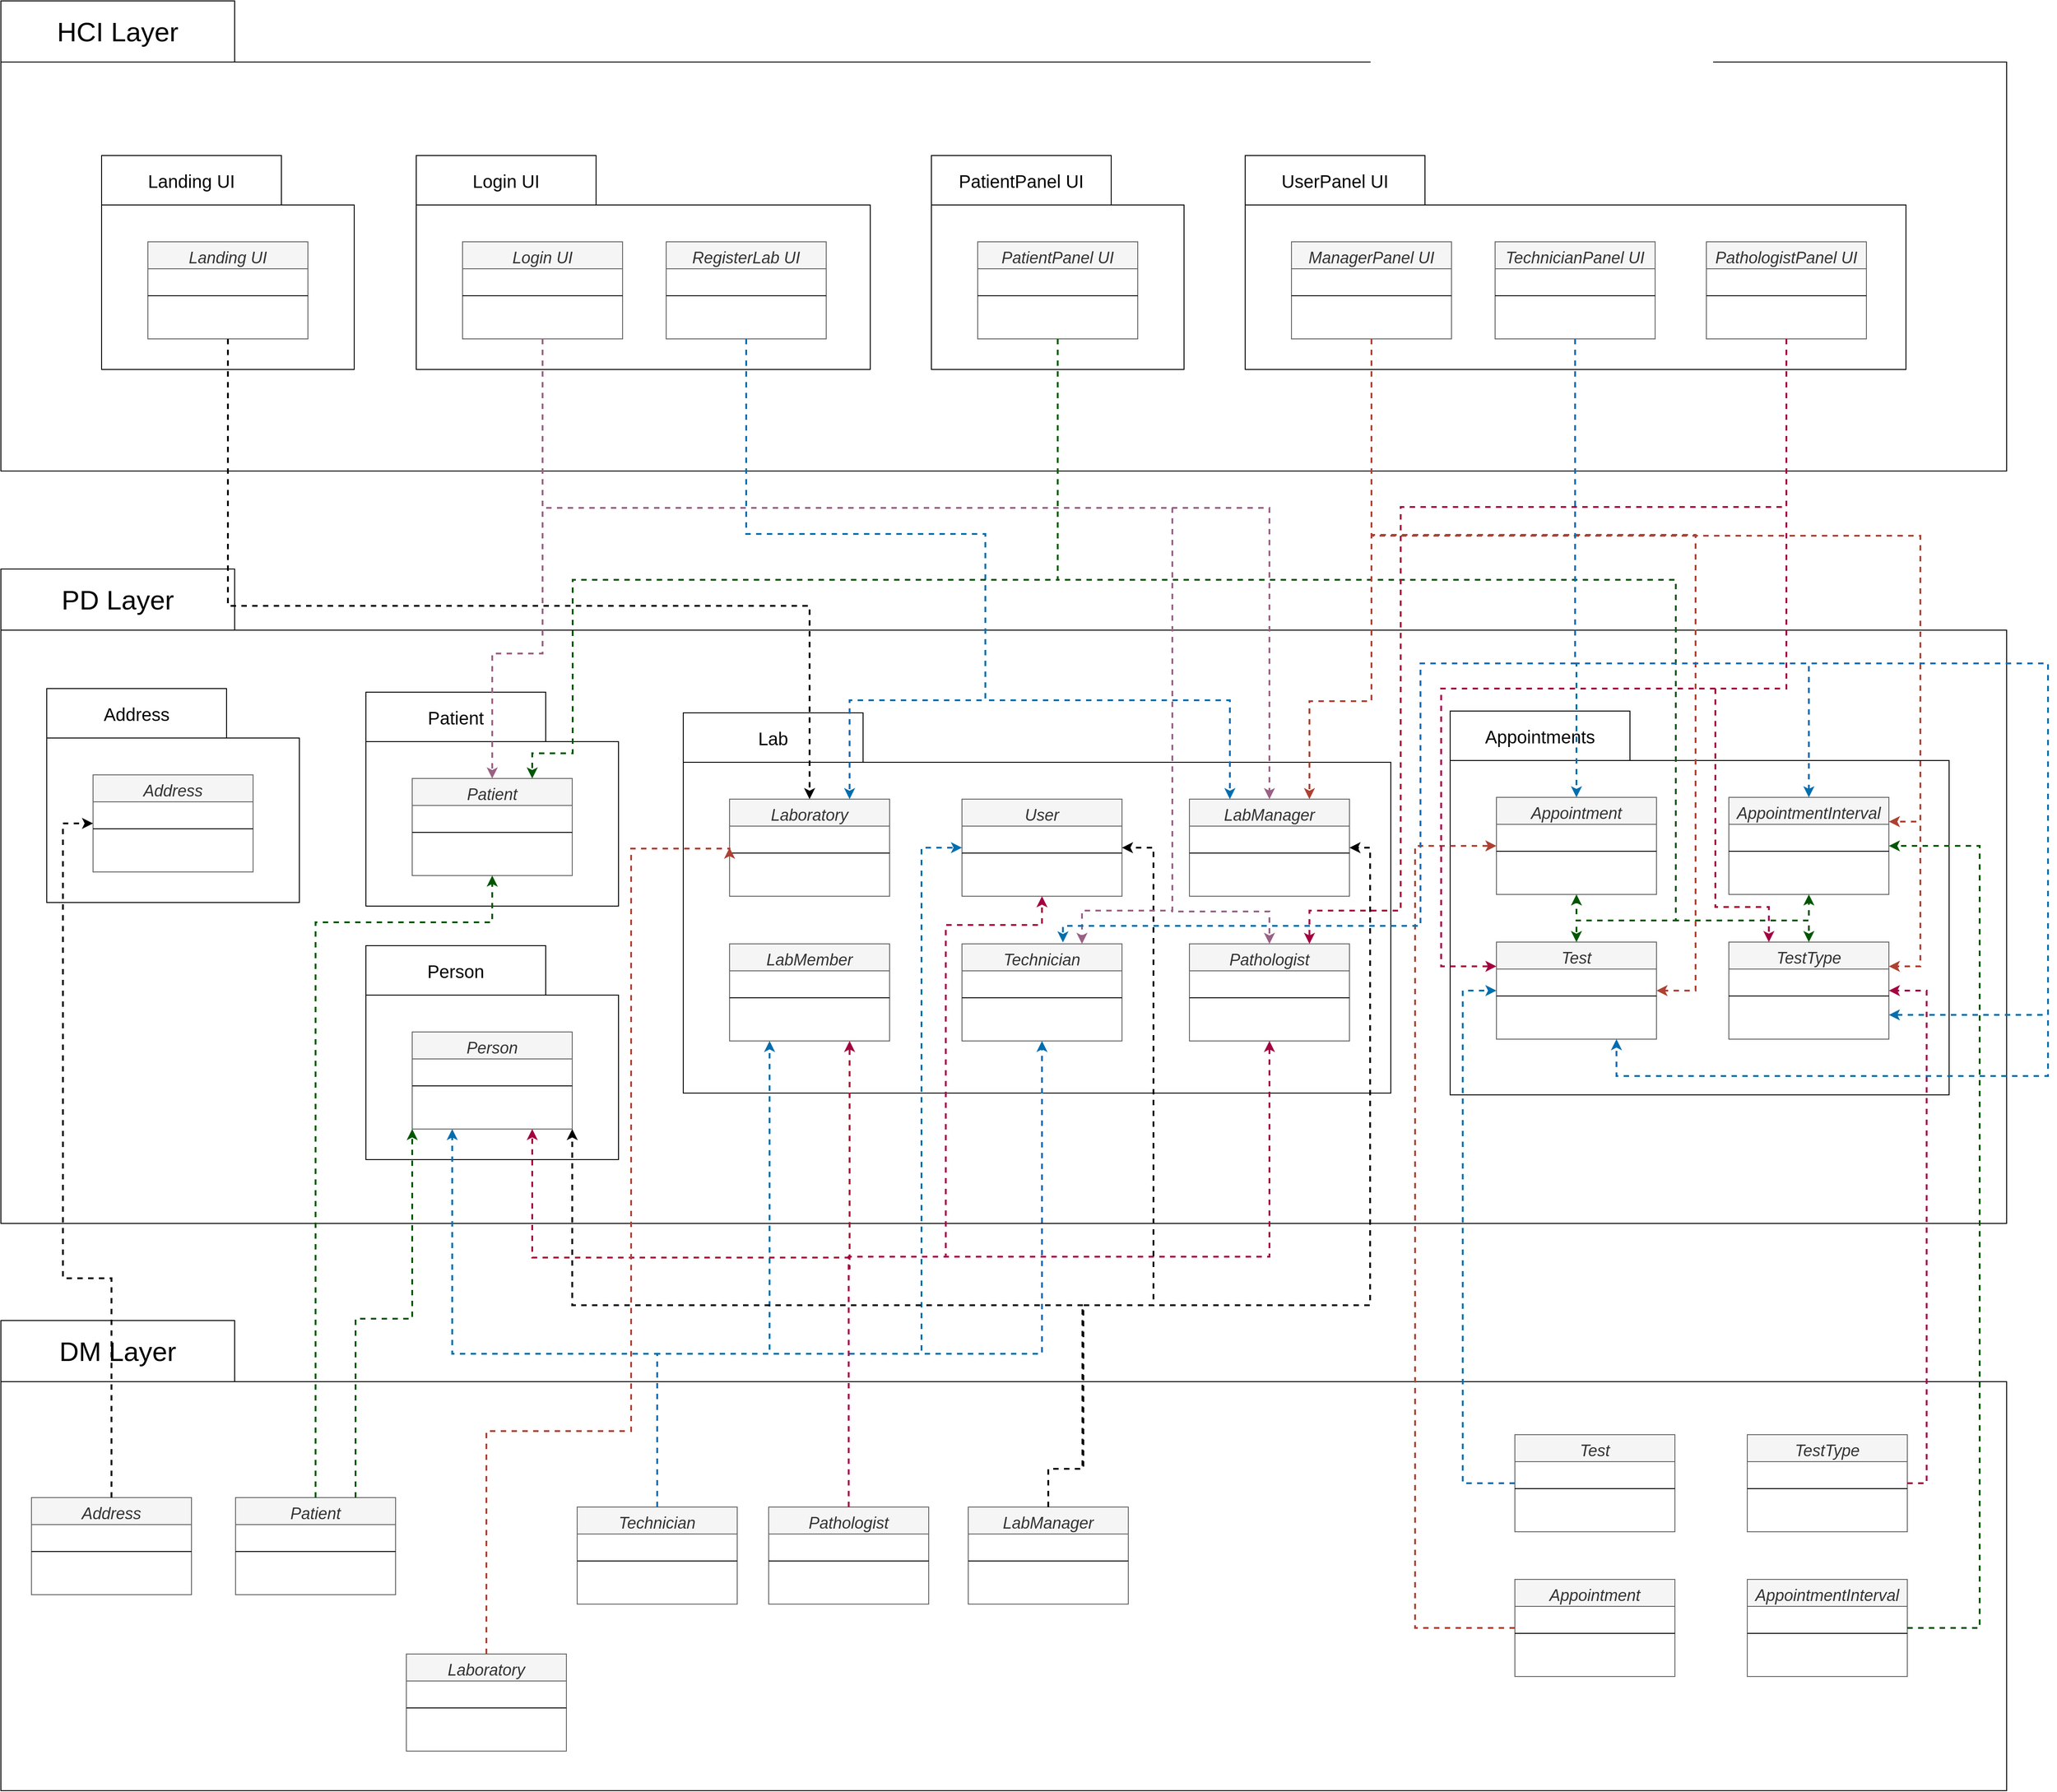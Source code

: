 <mxfile version="23.0.2" type="github">
  <diagram name="Page-1" id="wIH9s7T8dGh4hBO_BiHP">
    <mxGraphModel dx="3285" dy="2078" grid="0" gridSize="10" guides="1" tooltips="1" connect="1" arrows="1" fold="1" page="1" pageScale="1" pageWidth="2500" pageHeight="2200" math="0" shadow="0">
      <root>
        <mxCell id="0" />
        <mxCell id="1" parent="0" />
        <mxCell id="MHrxUZ-h8h2R6Ow2J2WO-1" value="&lt;font style=&quot;font-size: 30px; font-weight: normal;&quot;&gt;HCI Layer&lt;/font&gt;" style="shape=folder;fontStyle=1;tabWidth=260;tabHeight=68;tabPosition=left;html=1;boundedLbl=1;labelInHeader=1;container=1;collapsible=0;recursiveResize=0;whiteSpace=wrap;" vertex="1" parent="1">
          <mxGeometry x="135" y="77" width="2231" height="523" as="geometry" />
        </mxCell>
        <mxCell id="MHrxUZ-h8h2R6Ow2J2WO-7" value="&lt;font style=&quot;font-size: 20px; font-weight: normal;&quot;&gt;Login UI&lt;/font&gt;" style="shape=folder;fontStyle=1;tabWidth=200;tabHeight=55;tabPosition=left;html=1;boundedLbl=1;labelInHeader=1;container=1;collapsible=0;recursiveResize=0;whiteSpace=wrap;" vertex="1" parent="MHrxUZ-h8h2R6Ow2J2WO-1">
          <mxGeometry x="462" y="172" width="505" height="238" as="geometry" />
        </mxCell>
        <mxCell id="MHrxUZ-h8h2R6Ow2J2WO-8" value="Login UI" style="swimlane;fontStyle=2;align=center;verticalAlign=top;childLayout=stackLayout;horizontal=1;startSize=30;horizontalStack=0;resizeParent=1;resizeLast=0;collapsible=1;marginBottom=0;rounded=0;shadow=0;strokeWidth=1;fillColor=#f5f5f5;fontColor=#333333;strokeColor=#666666;fontSize=18;" vertex="1" parent="MHrxUZ-h8h2R6Ow2J2WO-7">
          <mxGeometry x="51.5" y="96" width="178" height="108" as="geometry">
            <mxRectangle x="230" y="140" width="160" height="26" as="alternateBounds" />
          </mxGeometry>
        </mxCell>
        <mxCell id="MHrxUZ-h8h2R6Ow2J2WO-9" value="" style="line;html=1;strokeWidth=1;align=left;verticalAlign=middle;spacingTop=-1;spacingLeft=3;spacingRight=3;rotatable=0;labelPosition=right;points=[];portConstraint=eastwest;" vertex="1" parent="MHrxUZ-h8h2R6Ow2J2WO-8">
          <mxGeometry y="30" width="178" height="60" as="geometry" />
        </mxCell>
        <mxCell id="MHrxUZ-h8h2R6Ow2J2WO-16" value="RegisterLab UI" style="swimlane;fontStyle=2;align=center;verticalAlign=top;childLayout=stackLayout;horizontal=1;startSize=30;horizontalStack=0;resizeParent=1;resizeLast=0;collapsible=1;marginBottom=0;rounded=0;shadow=0;strokeWidth=1;fillColor=#f5f5f5;fontColor=#333333;strokeColor=#666666;fontSize=18;" vertex="1" parent="MHrxUZ-h8h2R6Ow2J2WO-7">
          <mxGeometry x="278" y="96" width="178" height="108" as="geometry">
            <mxRectangle x="230" y="140" width="160" height="26" as="alternateBounds" />
          </mxGeometry>
        </mxCell>
        <mxCell id="MHrxUZ-h8h2R6Ow2J2WO-17" value="" style="line;html=1;strokeWidth=1;align=left;verticalAlign=middle;spacingTop=-1;spacingLeft=3;spacingRight=3;rotatable=0;labelPosition=right;points=[];portConstraint=eastwest;" vertex="1" parent="MHrxUZ-h8h2R6Ow2J2WO-16">
          <mxGeometry y="30" width="178" height="60" as="geometry" />
        </mxCell>
        <mxCell id="MHrxUZ-h8h2R6Ow2J2WO-10" value="&lt;font style=&quot;font-size: 20px; font-weight: normal;&quot;&gt;PatientPanel UI&lt;/font&gt;" style="shape=folder;fontStyle=1;tabWidth=200;tabHeight=55;tabPosition=left;html=1;boundedLbl=1;labelInHeader=1;container=1;collapsible=0;recursiveResize=0;whiteSpace=wrap;" vertex="1" parent="MHrxUZ-h8h2R6Ow2J2WO-1">
          <mxGeometry x="1035" y="172" width="281" height="238" as="geometry" />
        </mxCell>
        <mxCell id="MHrxUZ-h8h2R6Ow2J2WO-11" value="PatientPanel UI" style="swimlane;fontStyle=2;align=center;verticalAlign=top;childLayout=stackLayout;horizontal=1;startSize=30;horizontalStack=0;resizeParent=1;resizeLast=0;collapsible=1;marginBottom=0;rounded=0;shadow=0;strokeWidth=1;fillColor=#f5f5f5;fontColor=#333333;strokeColor=#666666;fontSize=18;" vertex="1" parent="MHrxUZ-h8h2R6Ow2J2WO-10">
          <mxGeometry x="51.5" y="96" width="178" height="108" as="geometry">
            <mxRectangle x="230" y="140" width="160" height="26" as="alternateBounds" />
          </mxGeometry>
        </mxCell>
        <mxCell id="MHrxUZ-h8h2R6Ow2J2WO-12" value="" style="line;html=1;strokeWidth=1;align=left;verticalAlign=middle;spacingTop=-1;spacingLeft=3;spacingRight=3;rotatable=0;labelPosition=right;points=[];portConstraint=eastwest;" vertex="1" parent="MHrxUZ-h8h2R6Ow2J2WO-11">
          <mxGeometry y="30" width="178" height="60" as="geometry" />
        </mxCell>
        <mxCell id="MHrxUZ-h8h2R6Ow2J2WO-13" value="&lt;font style=&quot;font-size: 20px; font-weight: normal;&quot;&gt;Landing UI&lt;/font&gt;" style="shape=folder;fontStyle=1;tabWidth=200;tabHeight=55;tabPosition=left;html=1;boundedLbl=1;labelInHeader=1;container=1;collapsible=0;recursiveResize=0;whiteSpace=wrap;" vertex="1" parent="MHrxUZ-h8h2R6Ow2J2WO-1">
          <mxGeometry x="112" y="172" width="281" height="238" as="geometry" />
        </mxCell>
        <mxCell id="MHrxUZ-h8h2R6Ow2J2WO-14" value="Landing UI" style="swimlane;fontStyle=2;align=center;verticalAlign=top;childLayout=stackLayout;horizontal=1;startSize=30;horizontalStack=0;resizeParent=1;resizeLast=0;collapsible=1;marginBottom=0;rounded=0;shadow=0;strokeWidth=1;fillColor=#f5f5f5;fontColor=#333333;strokeColor=#666666;fontSize=18;" vertex="1" parent="MHrxUZ-h8h2R6Ow2J2WO-13">
          <mxGeometry x="51.5" y="96" width="178" height="108" as="geometry">
            <mxRectangle x="230" y="140" width="160" height="26" as="alternateBounds" />
          </mxGeometry>
        </mxCell>
        <mxCell id="MHrxUZ-h8h2R6Ow2J2WO-15" value="" style="line;html=1;strokeWidth=1;align=left;verticalAlign=middle;spacingTop=-1;spacingLeft=3;spacingRight=3;rotatable=0;labelPosition=right;points=[];portConstraint=eastwest;" vertex="1" parent="MHrxUZ-h8h2R6Ow2J2WO-14">
          <mxGeometry y="30" width="178" height="60" as="geometry" />
        </mxCell>
        <mxCell id="MHrxUZ-h8h2R6Ow2J2WO-18" value="&lt;font style=&quot;font-size: 20px; font-weight: normal;&quot;&gt;UserPanel UI&lt;/font&gt;" style="shape=folder;fontStyle=1;tabWidth=200;tabHeight=55;tabPosition=left;html=1;boundedLbl=1;labelInHeader=1;container=1;collapsible=0;recursiveResize=0;whiteSpace=wrap;" vertex="1" parent="MHrxUZ-h8h2R6Ow2J2WO-1">
          <mxGeometry x="1384" y="172" width="735" height="238" as="geometry" />
        </mxCell>
        <mxCell id="MHrxUZ-h8h2R6Ow2J2WO-19" value="ManagerPanel UI" style="swimlane;fontStyle=2;align=center;verticalAlign=top;childLayout=stackLayout;horizontal=1;startSize=30;horizontalStack=0;resizeParent=1;resizeLast=0;collapsible=1;marginBottom=0;rounded=0;shadow=0;strokeWidth=1;fillColor=#f5f5f5;fontColor=#333333;strokeColor=#666666;fontSize=18;" vertex="1" parent="MHrxUZ-h8h2R6Ow2J2WO-18">
          <mxGeometry x="51.5" y="96" width="178" height="108" as="geometry">
            <mxRectangle x="230" y="140" width="160" height="26" as="alternateBounds" />
          </mxGeometry>
        </mxCell>
        <mxCell id="MHrxUZ-h8h2R6Ow2J2WO-20" value="" style="line;html=1;strokeWidth=1;align=left;verticalAlign=middle;spacingTop=-1;spacingLeft=3;spacingRight=3;rotatable=0;labelPosition=right;points=[];portConstraint=eastwest;" vertex="1" parent="MHrxUZ-h8h2R6Ow2J2WO-19">
          <mxGeometry y="30" width="178" height="60" as="geometry" />
        </mxCell>
        <mxCell id="MHrxUZ-h8h2R6Ow2J2WO-21" value="TechnicianPanel UI" style="swimlane;fontStyle=2;align=center;verticalAlign=top;childLayout=stackLayout;horizontal=1;startSize=30;horizontalStack=0;resizeParent=1;resizeLast=0;collapsible=1;marginBottom=0;rounded=0;shadow=0;strokeWidth=1;fillColor=#f5f5f5;fontColor=#333333;strokeColor=#666666;fontSize=18;" vertex="1" parent="MHrxUZ-h8h2R6Ow2J2WO-18">
          <mxGeometry x="278" y="96" width="178" height="108" as="geometry">
            <mxRectangle x="230" y="140" width="160" height="26" as="alternateBounds" />
          </mxGeometry>
        </mxCell>
        <mxCell id="MHrxUZ-h8h2R6Ow2J2WO-22" value="" style="line;html=1;strokeWidth=1;align=left;verticalAlign=middle;spacingTop=-1;spacingLeft=3;spacingRight=3;rotatable=0;labelPosition=right;points=[];portConstraint=eastwest;" vertex="1" parent="MHrxUZ-h8h2R6Ow2J2WO-21">
          <mxGeometry y="30" width="178" height="60" as="geometry" />
        </mxCell>
        <mxCell id="MHrxUZ-h8h2R6Ow2J2WO-23" value="PathologistPanel UI" style="swimlane;fontStyle=2;align=center;verticalAlign=top;childLayout=stackLayout;horizontal=1;startSize=30;horizontalStack=0;resizeParent=1;resizeLast=0;collapsible=1;marginBottom=0;rounded=0;shadow=0;strokeWidth=1;fillColor=#f5f5f5;fontColor=#333333;strokeColor=#666666;fontSize=18;" vertex="1" parent="MHrxUZ-h8h2R6Ow2J2WO-18">
          <mxGeometry x="513" y="96" width="178" height="108" as="geometry">
            <mxRectangle x="230" y="140" width="160" height="26" as="alternateBounds" />
          </mxGeometry>
        </mxCell>
        <mxCell id="MHrxUZ-h8h2R6Ow2J2WO-24" value="" style="line;html=1;strokeWidth=1;align=left;verticalAlign=middle;spacingTop=-1;spacingLeft=3;spacingRight=3;rotatable=0;labelPosition=right;points=[];portConstraint=eastwest;" vertex="1" parent="MHrxUZ-h8h2R6Ow2J2WO-23">
          <mxGeometry y="30" width="178" height="60" as="geometry" />
        </mxCell>
        <mxCell id="BsBTpEDuHhooEc4nyUK5-25" value="&lt;font style=&quot;font-size: 30px; font-weight: normal;&quot;&gt;PD Layer&lt;/font&gt;" style="shape=folder;fontStyle=1;tabWidth=260;tabHeight=68;tabPosition=left;html=1;boundedLbl=1;labelInHeader=1;container=1;collapsible=0;recursiveResize=0;whiteSpace=wrap;" vertex="1" parent="1">
          <mxGeometry x="135" y="709" width="2231" height="728" as="geometry" />
        </mxCell>
        <mxCell id="BsBTpEDuHhooEc4nyUK5-31" value="&lt;font style=&quot;font-size: 20px; font-weight: normal;&quot;&gt;Patient&lt;/font&gt;" style="shape=folder;fontStyle=1;tabWidth=200;tabHeight=55;tabPosition=left;html=1;boundedLbl=1;labelInHeader=1;container=1;collapsible=0;recursiveResize=0;whiteSpace=wrap;" vertex="1" parent="BsBTpEDuHhooEc4nyUK5-25">
          <mxGeometry x="406" y="137" width="281" height="238" as="geometry" />
        </mxCell>
        <mxCell id="BsBTpEDuHhooEc4nyUK5-32" value="Patient" style="swimlane;fontStyle=2;align=center;verticalAlign=top;childLayout=stackLayout;horizontal=1;startSize=30;horizontalStack=0;resizeParent=1;resizeLast=0;collapsible=1;marginBottom=0;rounded=0;shadow=0;strokeWidth=1;fillColor=#f5f5f5;fontColor=#333333;strokeColor=#666666;fontSize=18;" vertex="1" parent="BsBTpEDuHhooEc4nyUK5-31">
          <mxGeometry x="51.5" y="96" width="178" height="108" as="geometry">
            <mxRectangle x="230" y="140" width="160" height="26" as="alternateBounds" />
          </mxGeometry>
        </mxCell>
        <mxCell id="BsBTpEDuHhooEc4nyUK5-33" value="" style="line;html=1;strokeWidth=1;align=left;verticalAlign=middle;spacingTop=-1;spacingLeft=3;spacingRight=3;rotatable=0;labelPosition=right;points=[];portConstraint=eastwest;" vertex="1" parent="BsBTpEDuHhooEc4nyUK5-32">
          <mxGeometry y="30" width="178" height="60" as="geometry" />
        </mxCell>
        <mxCell id="BsBTpEDuHhooEc4nyUK5-34" value="&lt;font style=&quot;font-size: 20px; font-weight: normal;&quot;&gt;Address&lt;/font&gt;" style="shape=folder;fontStyle=1;tabWidth=200;tabHeight=55;tabPosition=left;html=1;boundedLbl=1;labelInHeader=1;container=1;collapsible=0;recursiveResize=0;whiteSpace=wrap;" vertex="1" parent="BsBTpEDuHhooEc4nyUK5-25">
          <mxGeometry x="51" y="133" width="281" height="238" as="geometry" />
        </mxCell>
        <mxCell id="BsBTpEDuHhooEc4nyUK5-35" value="Address" style="swimlane;fontStyle=2;align=center;verticalAlign=top;childLayout=stackLayout;horizontal=1;startSize=30;horizontalStack=0;resizeParent=1;resizeLast=0;collapsible=1;marginBottom=0;rounded=0;shadow=0;strokeWidth=1;fillColor=#f5f5f5;fontColor=#333333;strokeColor=#666666;fontSize=18;" vertex="1" parent="BsBTpEDuHhooEc4nyUK5-34">
          <mxGeometry x="51.5" y="96" width="178" height="108" as="geometry">
            <mxRectangle x="230" y="140" width="160" height="26" as="alternateBounds" />
          </mxGeometry>
        </mxCell>
        <mxCell id="BsBTpEDuHhooEc4nyUK5-36" value="" style="line;html=1;strokeWidth=1;align=left;verticalAlign=middle;spacingTop=-1;spacingLeft=3;spacingRight=3;rotatable=0;labelPosition=right;points=[];portConstraint=eastwest;" vertex="1" parent="BsBTpEDuHhooEc4nyUK5-35">
          <mxGeometry y="30" width="178" height="60" as="geometry" />
        </mxCell>
        <mxCell id="BsBTpEDuHhooEc4nyUK5-37" value="&lt;font style=&quot;font-size: 20px; font-weight: normal;&quot;&gt;Appointments&lt;/font&gt;" style="shape=folder;fontStyle=1;tabWidth=200;tabHeight=55;tabPosition=left;html=1;boundedLbl=1;labelInHeader=1;container=1;collapsible=0;recursiveResize=0;whiteSpace=wrap;" vertex="1" parent="BsBTpEDuHhooEc4nyUK5-25">
          <mxGeometry x="1612" y="158" width="555" height="427" as="geometry" />
        </mxCell>
        <mxCell id="BsBTpEDuHhooEc4nyUK5-38" value="Appointment" style="swimlane;fontStyle=2;align=center;verticalAlign=top;childLayout=stackLayout;horizontal=1;startSize=30;horizontalStack=0;resizeParent=1;resizeLast=0;collapsible=1;marginBottom=0;rounded=0;shadow=0;strokeWidth=1;fillColor=#f5f5f5;fontColor=#333333;strokeColor=#666666;fontSize=18;" vertex="1" parent="BsBTpEDuHhooEc4nyUK5-37">
          <mxGeometry x="51.5" y="96" width="178" height="108" as="geometry">
            <mxRectangle x="230" y="140" width="160" height="26" as="alternateBounds" />
          </mxGeometry>
        </mxCell>
        <mxCell id="BsBTpEDuHhooEc4nyUK5-39" value="" style="line;html=1;strokeWidth=1;align=left;verticalAlign=middle;spacingTop=-1;spacingLeft=3;spacingRight=3;rotatable=0;labelPosition=right;points=[];portConstraint=eastwest;" vertex="1" parent="BsBTpEDuHhooEc4nyUK5-38">
          <mxGeometry y="30" width="178" height="60" as="geometry" />
        </mxCell>
        <mxCell id="BsBTpEDuHhooEc4nyUK5-40" value="AppointmentInterval" style="swimlane;fontStyle=2;align=center;verticalAlign=top;childLayout=stackLayout;horizontal=1;startSize=30;horizontalStack=0;resizeParent=1;resizeLast=0;collapsible=1;marginBottom=0;rounded=0;shadow=0;strokeWidth=1;fillColor=#f5f5f5;fontColor=#333333;strokeColor=#666666;fontSize=18;" vertex="1" parent="BsBTpEDuHhooEc4nyUK5-37">
          <mxGeometry x="310" y="96" width="178" height="108" as="geometry">
            <mxRectangle x="230" y="140" width="160" height="26" as="alternateBounds" />
          </mxGeometry>
        </mxCell>
        <mxCell id="BsBTpEDuHhooEc4nyUK5-41" value="" style="line;html=1;strokeWidth=1;align=left;verticalAlign=middle;spacingTop=-1;spacingLeft=3;spacingRight=3;rotatable=0;labelPosition=right;points=[];portConstraint=eastwest;" vertex="1" parent="BsBTpEDuHhooEc4nyUK5-40">
          <mxGeometry y="30" width="178" height="60" as="geometry" />
        </mxCell>
        <mxCell id="BsBTpEDuHhooEc4nyUK5-48" value="Test" style="swimlane;fontStyle=2;align=center;verticalAlign=top;childLayout=stackLayout;horizontal=1;startSize=30;horizontalStack=0;resizeParent=1;resizeLast=0;collapsible=1;marginBottom=0;rounded=0;shadow=0;strokeWidth=1;fillColor=#f5f5f5;fontColor=#333333;strokeColor=#666666;fontSize=18;" vertex="1" parent="BsBTpEDuHhooEc4nyUK5-37">
          <mxGeometry x="51.5" y="257" width="178" height="108" as="geometry">
            <mxRectangle x="230" y="140" width="160" height="26" as="alternateBounds" />
          </mxGeometry>
        </mxCell>
        <mxCell id="BsBTpEDuHhooEc4nyUK5-49" value="" style="line;html=1;strokeWidth=1;align=left;verticalAlign=middle;spacingTop=-1;spacingLeft=3;spacingRight=3;rotatable=0;labelPosition=right;points=[];portConstraint=eastwest;" vertex="1" parent="BsBTpEDuHhooEc4nyUK5-48">
          <mxGeometry y="30" width="178" height="60" as="geometry" />
        </mxCell>
        <mxCell id="BsBTpEDuHhooEc4nyUK5-50" value="TestType" style="swimlane;fontStyle=2;align=center;verticalAlign=top;childLayout=stackLayout;horizontal=1;startSize=30;horizontalStack=0;resizeParent=1;resizeLast=0;collapsible=1;marginBottom=0;rounded=0;shadow=0;strokeWidth=1;fillColor=#f5f5f5;fontColor=#333333;strokeColor=#666666;fontSize=18;" vertex="1" parent="BsBTpEDuHhooEc4nyUK5-37">
          <mxGeometry x="310" y="257" width="178" height="108" as="geometry">
            <mxRectangle x="230" y="140" width="160" height="26" as="alternateBounds" />
          </mxGeometry>
        </mxCell>
        <mxCell id="BsBTpEDuHhooEc4nyUK5-51" value="" style="line;html=1;strokeWidth=1;align=left;verticalAlign=middle;spacingTop=-1;spacingLeft=3;spacingRight=3;rotatable=0;labelPosition=right;points=[];portConstraint=eastwest;" vertex="1" parent="BsBTpEDuHhooEc4nyUK5-50">
          <mxGeometry y="30" width="178" height="60" as="geometry" />
        </mxCell>
        <mxCell id="BsBTpEDuHhooEc4nyUK5-52" value="&lt;font style=&quot;font-size: 20px; font-weight: normal;&quot;&gt;Person&lt;/font&gt;" style="shape=folder;fontStyle=1;tabWidth=200;tabHeight=55;tabPosition=left;html=1;boundedLbl=1;labelInHeader=1;container=1;collapsible=0;recursiveResize=0;whiteSpace=wrap;" vertex="1" parent="BsBTpEDuHhooEc4nyUK5-25">
          <mxGeometry x="406" y="419" width="281" height="238" as="geometry" />
        </mxCell>
        <mxCell id="BsBTpEDuHhooEc4nyUK5-53" value="Person" style="swimlane;fontStyle=2;align=center;verticalAlign=top;childLayout=stackLayout;horizontal=1;startSize=30;horizontalStack=0;resizeParent=1;resizeLast=0;collapsible=1;marginBottom=0;rounded=0;shadow=0;strokeWidth=1;fillColor=#f5f5f5;fontColor=#333333;strokeColor=#666666;fontSize=18;" vertex="1" parent="BsBTpEDuHhooEc4nyUK5-52">
          <mxGeometry x="51.5" y="96" width="178" height="108" as="geometry">
            <mxRectangle x="230" y="140" width="160" height="26" as="alternateBounds" />
          </mxGeometry>
        </mxCell>
        <mxCell id="BsBTpEDuHhooEc4nyUK5-54" value="" style="line;html=1;strokeWidth=1;align=left;verticalAlign=middle;spacingTop=-1;spacingLeft=3;spacingRight=3;rotatable=0;labelPosition=right;points=[];portConstraint=eastwest;" vertex="1" parent="BsBTpEDuHhooEc4nyUK5-53">
          <mxGeometry y="30" width="178" height="60" as="geometry" />
        </mxCell>
        <mxCell id="BsBTpEDuHhooEc4nyUK5-55" value="&lt;font style=&quot;font-size: 20px; font-weight: normal;&quot;&gt;Lab&lt;/font&gt;" style="shape=folder;fontStyle=1;tabWidth=200;tabHeight=55;tabPosition=left;html=1;boundedLbl=1;labelInHeader=1;container=1;collapsible=0;recursiveResize=0;whiteSpace=wrap;" vertex="1" parent="BsBTpEDuHhooEc4nyUK5-25">
          <mxGeometry x="759" y="160" width="787" height="423" as="geometry" />
        </mxCell>
        <mxCell id="BsBTpEDuHhooEc4nyUK5-56" value="Laboratory" style="swimlane;fontStyle=2;align=center;verticalAlign=top;childLayout=stackLayout;horizontal=1;startSize=30;horizontalStack=0;resizeParent=1;resizeLast=0;collapsible=1;marginBottom=0;rounded=0;shadow=0;strokeWidth=1;fillColor=#f5f5f5;fontColor=#333333;strokeColor=#666666;fontSize=18;" vertex="1" parent="BsBTpEDuHhooEc4nyUK5-55">
          <mxGeometry x="51.5" y="96" width="178" height="108" as="geometry">
            <mxRectangle x="230" y="140" width="160" height="26" as="alternateBounds" />
          </mxGeometry>
        </mxCell>
        <mxCell id="BsBTpEDuHhooEc4nyUK5-57" value="" style="line;html=1;strokeWidth=1;align=left;verticalAlign=middle;spacingTop=-1;spacingLeft=3;spacingRight=3;rotatable=0;labelPosition=right;points=[];portConstraint=eastwest;" vertex="1" parent="BsBTpEDuHhooEc4nyUK5-56">
          <mxGeometry y="30" width="178" height="60" as="geometry" />
        </mxCell>
        <mxCell id="BsBTpEDuHhooEc4nyUK5-58" value="User" style="swimlane;fontStyle=2;align=center;verticalAlign=top;childLayout=stackLayout;horizontal=1;startSize=30;horizontalStack=0;resizeParent=1;resizeLast=0;collapsible=1;marginBottom=0;rounded=0;shadow=0;strokeWidth=1;fillColor=#f5f5f5;fontColor=#333333;strokeColor=#666666;fontSize=18;" vertex="1" parent="BsBTpEDuHhooEc4nyUK5-55">
          <mxGeometry x="310" y="96" width="178" height="108" as="geometry">
            <mxRectangle x="230" y="140" width="160" height="26" as="alternateBounds" />
          </mxGeometry>
        </mxCell>
        <mxCell id="BsBTpEDuHhooEc4nyUK5-59" value="" style="line;html=1;strokeWidth=1;align=left;verticalAlign=middle;spacingTop=-1;spacingLeft=3;spacingRight=3;rotatable=0;labelPosition=right;points=[];portConstraint=eastwest;" vertex="1" parent="BsBTpEDuHhooEc4nyUK5-58">
          <mxGeometry y="30" width="178" height="60" as="geometry" />
        </mxCell>
        <mxCell id="BsBTpEDuHhooEc4nyUK5-60" value="LabMember" style="swimlane;fontStyle=2;align=center;verticalAlign=top;childLayout=stackLayout;horizontal=1;startSize=30;horizontalStack=0;resizeParent=1;resizeLast=0;collapsible=1;marginBottom=0;rounded=0;shadow=0;strokeWidth=1;fillColor=#f5f5f5;fontColor=#333333;strokeColor=#666666;fontSize=18;" vertex="1" parent="BsBTpEDuHhooEc4nyUK5-55">
          <mxGeometry x="51.5" y="257" width="178" height="108" as="geometry">
            <mxRectangle x="230" y="140" width="160" height="26" as="alternateBounds" />
          </mxGeometry>
        </mxCell>
        <mxCell id="BsBTpEDuHhooEc4nyUK5-61" value="" style="line;html=1;strokeWidth=1;align=left;verticalAlign=middle;spacingTop=-1;spacingLeft=3;spacingRight=3;rotatable=0;labelPosition=right;points=[];portConstraint=eastwest;" vertex="1" parent="BsBTpEDuHhooEc4nyUK5-60">
          <mxGeometry y="30" width="178" height="60" as="geometry" />
        </mxCell>
        <mxCell id="BsBTpEDuHhooEc4nyUK5-62" value="Technician" style="swimlane;fontStyle=2;align=center;verticalAlign=top;childLayout=stackLayout;horizontal=1;startSize=30;horizontalStack=0;resizeParent=1;resizeLast=0;collapsible=1;marginBottom=0;rounded=0;shadow=0;strokeWidth=1;fillColor=#f5f5f5;fontColor=#333333;strokeColor=#666666;fontSize=18;" vertex="1" parent="BsBTpEDuHhooEc4nyUK5-55">
          <mxGeometry x="310" y="257" width="178" height="108" as="geometry">
            <mxRectangle x="230" y="140" width="160" height="26" as="alternateBounds" />
          </mxGeometry>
        </mxCell>
        <mxCell id="BsBTpEDuHhooEc4nyUK5-63" value="" style="line;html=1;strokeWidth=1;align=left;verticalAlign=middle;spacingTop=-1;spacingLeft=3;spacingRight=3;rotatable=0;labelPosition=right;points=[];portConstraint=eastwest;" vertex="1" parent="BsBTpEDuHhooEc4nyUK5-62">
          <mxGeometry y="30" width="178" height="60" as="geometry" />
        </mxCell>
        <mxCell id="BsBTpEDuHhooEc4nyUK5-64" value="LabManager" style="swimlane;fontStyle=2;align=center;verticalAlign=top;childLayout=stackLayout;horizontal=1;startSize=30;horizontalStack=0;resizeParent=1;resizeLast=0;collapsible=1;marginBottom=0;rounded=0;shadow=0;strokeWidth=1;fillColor=#f5f5f5;fontColor=#333333;strokeColor=#666666;fontSize=18;" vertex="1" parent="BsBTpEDuHhooEc4nyUK5-55">
          <mxGeometry x="563" y="96" width="178" height="108" as="geometry">
            <mxRectangle x="230" y="140" width="160" height="26" as="alternateBounds" />
          </mxGeometry>
        </mxCell>
        <mxCell id="BsBTpEDuHhooEc4nyUK5-65" value="" style="line;html=1;strokeWidth=1;align=left;verticalAlign=middle;spacingTop=-1;spacingLeft=3;spacingRight=3;rotatable=0;labelPosition=right;points=[];portConstraint=eastwest;" vertex="1" parent="BsBTpEDuHhooEc4nyUK5-64">
          <mxGeometry y="30" width="178" height="60" as="geometry" />
        </mxCell>
        <mxCell id="BsBTpEDuHhooEc4nyUK5-66" value="Pathologist" style="swimlane;fontStyle=2;align=center;verticalAlign=top;childLayout=stackLayout;horizontal=1;startSize=30;horizontalStack=0;resizeParent=1;resizeLast=0;collapsible=1;marginBottom=0;rounded=0;shadow=0;strokeWidth=1;fillColor=#f5f5f5;fontColor=#333333;strokeColor=#666666;fontSize=18;" vertex="1" parent="BsBTpEDuHhooEc4nyUK5-55">
          <mxGeometry x="563" y="257" width="178" height="108" as="geometry">
            <mxRectangle x="230" y="140" width="160" height="26" as="alternateBounds" />
          </mxGeometry>
        </mxCell>
        <mxCell id="BsBTpEDuHhooEc4nyUK5-67" value="" style="line;html=1;strokeWidth=1;align=left;verticalAlign=middle;spacingTop=-1;spacingLeft=3;spacingRight=3;rotatable=0;labelPosition=right;points=[];portConstraint=eastwest;" vertex="1" parent="BsBTpEDuHhooEc4nyUK5-66">
          <mxGeometry y="30" width="178" height="60" as="geometry" />
        </mxCell>
        <mxCell id="AqmRdgTgPigFePDHz0Uh-1" value="&lt;font style=&quot;font-size: 30px; font-weight: normal;&quot;&gt;DM Layer&lt;/font&gt;" style="shape=folder;fontStyle=1;tabWidth=260;tabHeight=68;tabPosition=left;html=1;boundedLbl=1;labelInHeader=1;container=1;collapsible=0;recursiveResize=0;whiteSpace=wrap;" vertex="1" parent="1">
          <mxGeometry x="135" y="1545" width="2231" height="523" as="geometry" />
        </mxCell>
        <mxCell id="v_ib7AoCrN3aufJ-A9O3-29" value="Test" style="swimlane;fontStyle=2;align=center;verticalAlign=top;childLayout=stackLayout;horizontal=1;startSize=30;horizontalStack=0;resizeParent=1;resizeLast=0;collapsible=1;marginBottom=0;rounded=0;shadow=0;strokeWidth=1;fillColor=#f5f5f5;fontColor=#333333;strokeColor=#666666;fontSize=18;" vertex="1" parent="AqmRdgTgPigFePDHz0Uh-1">
          <mxGeometry x="1684" y="127" width="178" height="108" as="geometry">
            <mxRectangle x="230" y="140" width="160" height="26" as="alternateBounds" />
          </mxGeometry>
        </mxCell>
        <mxCell id="v_ib7AoCrN3aufJ-A9O3-30" value="" style="line;html=1;strokeWidth=1;align=left;verticalAlign=middle;spacingTop=-1;spacingLeft=3;spacingRight=3;rotatable=0;labelPosition=right;points=[];portConstraint=eastwest;" vertex="1" parent="v_ib7AoCrN3aufJ-A9O3-29">
          <mxGeometry y="30" width="178" height="60" as="geometry" />
        </mxCell>
        <mxCell id="v_ib7AoCrN3aufJ-A9O3-31" value="TestType" style="swimlane;fontStyle=2;align=center;verticalAlign=top;childLayout=stackLayout;horizontal=1;startSize=30;horizontalStack=0;resizeParent=1;resizeLast=0;collapsible=1;marginBottom=0;rounded=0;shadow=0;strokeWidth=1;fillColor=#f5f5f5;fontColor=#333333;strokeColor=#666666;fontSize=18;" vertex="1" parent="AqmRdgTgPigFePDHz0Uh-1">
          <mxGeometry x="1942.5" y="127" width="178" height="108" as="geometry">
            <mxRectangle x="230" y="140" width="160" height="26" as="alternateBounds" />
          </mxGeometry>
        </mxCell>
        <mxCell id="v_ib7AoCrN3aufJ-A9O3-32" value="" style="line;html=1;strokeWidth=1;align=left;verticalAlign=middle;spacingTop=-1;spacingLeft=3;spacingRight=3;rotatable=0;labelPosition=right;points=[];portConstraint=eastwest;" vertex="1" parent="v_ib7AoCrN3aufJ-A9O3-31">
          <mxGeometry y="30" width="178" height="60" as="geometry" />
        </mxCell>
        <mxCell id="v_ib7AoCrN3aufJ-A9O3-33" value="Appointment" style="swimlane;fontStyle=2;align=center;verticalAlign=top;childLayout=stackLayout;horizontal=1;startSize=30;horizontalStack=0;resizeParent=1;resizeLast=0;collapsible=1;marginBottom=0;rounded=0;shadow=0;strokeWidth=1;fillColor=#f5f5f5;fontColor=#333333;strokeColor=#666666;fontSize=18;" vertex="1" parent="AqmRdgTgPigFePDHz0Uh-1">
          <mxGeometry x="1684" y="288" width="178" height="108" as="geometry">
            <mxRectangle x="230" y="140" width="160" height="26" as="alternateBounds" />
          </mxGeometry>
        </mxCell>
        <mxCell id="v_ib7AoCrN3aufJ-A9O3-34" value="" style="line;html=1;strokeWidth=1;align=left;verticalAlign=middle;spacingTop=-1;spacingLeft=3;spacingRight=3;rotatable=0;labelPosition=right;points=[];portConstraint=eastwest;" vertex="1" parent="v_ib7AoCrN3aufJ-A9O3-33">
          <mxGeometry y="30" width="178" height="60" as="geometry" />
        </mxCell>
        <mxCell id="v_ib7AoCrN3aufJ-A9O3-35" value="AppointmentInterval" style="swimlane;fontStyle=2;align=center;verticalAlign=top;childLayout=stackLayout;horizontal=1;startSize=30;horizontalStack=0;resizeParent=1;resizeLast=0;collapsible=1;marginBottom=0;rounded=0;shadow=0;strokeWidth=1;fillColor=#f5f5f5;fontColor=#333333;strokeColor=#666666;fontSize=18;" vertex="1" parent="AqmRdgTgPigFePDHz0Uh-1">
          <mxGeometry x="1942.5" y="288" width="178" height="108" as="geometry">
            <mxRectangle x="230" y="140" width="160" height="26" as="alternateBounds" />
          </mxGeometry>
        </mxCell>
        <mxCell id="v_ib7AoCrN3aufJ-A9O3-36" value="" style="line;html=1;strokeWidth=1;align=left;verticalAlign=middle;spacingTop=-1;spacingLeft=3;spacingRight=3;rotatable=0;labelPosition=right;points=[];portConstraint=eastwest;" vertex="1" parent="v_ib7AoCrN3aufJ-A9O3-35">
          <mxGeometry y="30" width="178" height="60" as="geometry" />
        </mxCell>
        <mxCell id="v_ib7AoCrN3aufJ-A9O3-37" value="Laboratory" style="swimlane;fontStyle=2;align=center;verticalAlign=top;childLayout=stackLayout;horizontal=1;startSize=30;horizontalStack=0;resizeParent=1;resizeLast=0;collapsible=1;marginBottom=0;rounded=0;shadow=0;strokeWidth=1;fillColor=#f5f5f5;fontColor=#333333;strokeColor=#666666;fontSize=18;" vertex="1" parent="AqmRdgTgPigFePDHz0Uh-1">
          <mxGeometry x="451" y="371" width="178" height="108" as="geometry">
            <mxRectangle x="230" y="140" width="160" height="26" as="alternateBounds" />
          </mxGeometry>
        </mxCell>
        <mxCell id="v_ib7AoCrN3aufJ-A9O3-38" value="" style="line;html=1;strokeWidth=1;align=left;verticalAlign=middle;spacingTop=-1;spacingLeft=3;spacingRight=3;rotatable=0;labelPosition=right;points=[];portConstraint=eastwest;" vertex="1" parent="v_ib7AoCrN3aufJ-A9O3-37">
          <mxGeometry y="30" width="178" height="60" as="geometry" />
        </mxCell>
        <mxCell id="v_ib7AoCrN3aufJ-A9O3-39" value="Technician" style="swimlane;fontStyle=2;align=center;verticalAlign=top;childLayout=stackLayout;horizontal=1;startSize=30;horizontalStack=0;resizeParent=1;resizeLast=0;collapsible=1;marginBottom=0;rounded=0;shadow=0;strokeWidth=1;fillColor=#f5f5f5;fontColor=#333333;strokeColor=#666666;fontSize=18;" vertex="1" parent="AqmRdgTgPigFePDHz0Uh-1">
          <mxGeometry x="641" y="207.5" width="178" height="108" as="geometry">
            <mxRectangle x="230" y="140" width="160" height="26" as="alternateBounds" />
          </mxGeometry>
        </mxCell>
        <mxCell id="v_ib7AoCrN3aufJ-A9O3-40" value="" style="line;html=1;strokeWidth=1;align=left;verticalAlign=middle;spacingTop=-1;spacingLeft=3;spacingRight=3;rotatable=0;labelPosition=right;points=[];portConstraint=eastwest;" vertex="1" parent="v_ib7AoCrN3aufJ-A9O3-39">
          <mxGeometry y="30" width="178" height="60" as="geometry" />
        </mxCell>
        <mxCell id="v_ib7AoCrN3aufJ-A9O3-41" value="LabManager" style="swimlane;fontStyle=2;align=center;verticalAlign=top;childLayout=stackLayout;horizontal=1;startSize=30;horizontalStack=0;resizeParent=1;resizeLast=0;collapsible=1;marginBottom=0;rounded=0;shadow=0;strokeWidth=1;fillColor=#f5f5f5;fontColor=#333333;strokeColor=#666666;fontSize=18;" vertex="1" parent="AqmRdgTgPigFePDHz0Uh-1">
          <mxGeometry x="1076" y="207.5" width="178" height="108" as="geometry">
            <mxRectangle x="230" y="140" width="160" height="26" as="alternateBounds" />
          </mxGeometry>
        </mxCell>
        <mxCell id="v_ib7AoCrN3aufJ-A9O3-42" value="" style="line;html=1;strokeWidth=1;align=left;verticalAlign=middle;spacingTop=-1;spacingLeft=3;spacingRight=3;rotatable=0;labelPosition=right;points=[];portConstraint=eastwest;" vertex="1" parent="v_ib7AoCrN3aufJ-A9O3-41">
          <mxGeometry y="30" width="178" height="60" as="geometry" />
        </mxCell>
        <mxCell id="v_ib7AoCrN3aufJ-A9O3-43" value="Pathologist" style="swimlane;fontStyle=2;align=center;verticalAlign=top;childLayout=stackLayout;horizontal=1;startSize=30;horizontalStack=0;resizeParent=1;resizeLast=0;collapsible=1;marginBottom=0;rounded=0;shadow=0;strokeWidth=1;fillColor=#f5f5f5;fontColor=#333333;strokeColor=#666666;fontSize=18;" vertex="1" parent="AqmRdgTgPigFePDHz0Uh-1">
          <mxGeometry x="854" y="207.5" width="178" height="108" as="geometry">
            <mxRectangle x="230" y="140" width="160" height="26" as="alternateBounds" />
          </mxGeometry>
        </mxCell>
        <mxCell id="v_ib7AoCrN3aufJ-A9O3-44" value="" style="line;html=1;strokeWidth=1;align=left;verticalAlign=middle;spacingTop=-1;spacingLeft=3;spacingRight=3;rotatable=0;labelPosition=right;points=[];portConstraint=eastwest;" vertex="1" parent="v_ib7AoCrN3aufJ-A9O3-43">
          <mxGeometry y="30" width="178" height="60" as="geometry" />
        </mxCell>
        <mxCell id="v_ib7AoCrN3aufJ-A9O3-45" value="Patient" style="swimlane;fontStyle=2;align=center;verticalAlign=top;childLayout=stackLayout;horizontal=1;startSize=30;horizontalStack=0;resizeParent=1;resizeLast=0;collapsible=1;marginBottom=0;rounded=0;shadow=0;strokeWidth=1;fillColor=#f5f5f5;fontColor=#333333;strokeColor=#666666;fontSize=18;" vertex="1" parent="AqmRdgTgPigFePDHz0Uh-1">
          <mxGeometry x="261" y="197" width="178" height="108" as="geometry">
            <mxRectangle x="230" y="140" width="160" height="26" as="alternateBounds" />
          </mxGeometry>
        </mxCell>
        <mxCell id="v_ib7AoCrN3aufJ-A9O3-46" value="" style="line;html=1;strokeWidth=1;align=left;verticalAlign=middle;spacingTop=-1;spacingLeft=3;spacingRight=3;rotatable=0;labelPosition=right;points=[];portConstraint=eastwest;" vertex="1" parent="v_ib7AoCrN3aufJ-A9O3-45">
          <mxGeometry y="30" width="178" height="60" as="geometry" />
        </mxCell>
        <mxCell id="v_ib7AoCrN3aufJ-A9O3-47" value="Address" style="swimlane;fontStyle=2;align=center;verticalAlign=top;childLayout=stackLayout;horizontal=1;startSize=30;horizontalStack=0;resizeParent=1;resizeLast=0;collapsible=1;marginBottom=0;rounded=0;shadow=0;strokeWidth=1;fillColor=#f5f5f5;fontColor=#333333;strokeColor=#666666;fontSize=18;" vertex="1" parent="AqmRdgTgPigFePDHz0Uh-1">
          <mxGeometry x="34" y="197" width="178" height="108" as="geometry">
            <mxRectangle x="230" y="140" width="160" height="26" as="alternateBounds" />
          </mxGeometry>
        </mxCell>
        <mxCell id="v_ib7AoCrN3aufJ-A9O3-48" value="" style="line;html=1;strokeWidth=1;align=left;verticalAlign=middle;spacingTop=-1;spacingLeft=3;spacingRight=3;rotatable=0;labelPosition=right;points=[];portConstraint=eastwest;" vertex="1" parent="v_ib7AoCrN3aufJ-A9O3-47">
          <mxGeometry y="30" width="178" height="60" as="geometry" />
        </mxCell>
        <mxCell id="_Cq2Wfc6zpn0Q51L7NEY-1" style="edgeStyle=orthogonalEdgeStyle;rounded=0;orthogonalLoop=1;jettySize=auto;html=1;exitX=0.5;exitY=0;exitDx=0;exitDy=0;entryX=0;entryY=0.5;entryDx=0;entryDy=0;dashed=1;strokeWidth=2;" edge="1" parent="1" source="v_ib7AoCrN3aufJ-A9O3-47" target="BsBTpEDuHhooEc4nyUK5-35">
          <mxGeometry relative="1" as="geometry">
            <Array as="points">
              <mxPoint x="258" y="1498" />
              <mxPoint x="204" y="1498" />
              <mxPoint x="204" y="992" />
            </Array>
          </mxGeometry>
        </mxCell>
        <mxCell id="_Cq2Wfc6zpn0Q51L7NEY-3" style="edgeStyle=orthogonalEdgeStyle;rounded=0;orthogonalLoop=1;jettySize=auto;html=1;exitX=0.5;exitY=0;exitDx=0;exitDy=0;entryX=0.5;entryY=1;entryDx=0;entryDy=0;dashed=1;strokeWidth=2;fillColor=#008a00;strokeColor=#005700;" edge="1" parent="1" source="v_ib7AoCrN3aufJ-A9O3-45" target="BsBTpEDuHhooEc4nyUK5-32">
          <mxGeometry relative="1" as="geometry">
            <Array as="points">
              <mxPoint x="485" y="1102" />
              <mxPoint x="682" y="1102" />
            </Array>
          </mxGeometry>
        </mxCell>
        <mxCell id="_Cq2Wfc6zpn0Q51L7NEY-9" style="edgeStyle=orthogonalEdgeStyle;rounded=0;orthogonalLoop=1;jettySize=auto;html=1;exitX=0.75;exitY=0;exitDx=0;exitDy=0;entryX=0;entryY=1;entryDx=0;entryDy=0;dashed=1;strokeWidth=2;fillColor=#008a00;strokeColor=#005700;" edge="1" parent="1" source="v_ib7AoCrN3aufJ-A9O3-45" target="BsBTpEDuHhooEc4nyUK5-53">
          <mxGeometry relative="1" as="geometry">
            <mxPoint x="495" y="1752" as="sourcePoint" />
            <mxPoint x="495" y="1343" as="targetPoint" />
            <Array as="points">
              <mxPoint x="530" y="1543" />
              <mxPoint x="593" y="1543" />
            </Array>
          </mxGeometry>
        </mxCell>
        <mxCell id="_Cq2Wfc6zpn0Q51L7NEY-11" style="edgeStyle=orthogonalEdgeStyle;rounded=0;orthogonalLoop=1;jettySize=auto;html=1;exitX=0.5;exitY=0;exitDx=0;exitDy=0;dashed=1;strokeWidth=2;entryX=0.25;entryY=1;entryDx=0;entryDy=0;fillColor=#1ba1e2;strokeColor=#006EAF;" edge="1" parent="1" source="v_ib7AoCrN3aufJ-A9O3-39" target="BsBTpEDuHhooEc4nyUK5-53">
          <mxGeometry relative="1" as="geometry">
            <mxPoint x="861" y="1739" as="sourcePoint" />
            <mxPoint x="623" y="1357" as="targetPoint" />
            <Array as="points">
              <mxPoint x="865" y="1582" />
              <mxPoint x="637" y="1582" />
            </Array>
          </mxGeometry>
        </mxCell>
        <mxCell id="_Cq2Wfc6zpn0Q51L7NEY-14" style="edgeStyle=orthogonalEdgeStyle;rounded=0;orthogonalLoop=1;jettySize=auto;html=1;exitX=0.5;exitY=0;exitDx=0;exitDy=0;dashed=1;strokeWidth=2;entryX=0.5;entryY=1;entryDx=0;entryDy=0;fillColor=#1ba1e2;strokeColor=#006EAF;" edge="1" parent="1" source="v_ib7AoCrN3aufJ-A9O3-39" target="BsBTpEDuHhooEc4nyUK5-62">
          <mxGeometry relative="1" as="geometry">
            <mxPoint x="866" y="1748" as="sourcePoint" />
            <mxPoint x="1034" y="1479" as="targetPoint" />
            <Array as="points">
              <mxPoint x="865" y="1582" />
              <mxPoint x="1293" y="1582" />
            </Array>
          </mxGeometry>
        </mxCell>
        <mxCell id="_Cq2Wfc6zpn0Q51L7NEY-15" style="edgeStyle=orthogonalEdgeStyle;rounded=0;orthogonalLoop=1;jettySize=auto;html=1;exitX=0.5;exitY=0;exitDx=0;exitDy=0;dashed=1;strokeWidth=2;entryX=0;entryY=0.5;entryDx=0;entryDy=0;fillColor=#1ba1e2;strokeColor=#006EAF;" edge="1" parent="1" source="v_ib7AoCrN3aufJ-A9O3-39" target="BsBTpEDuHhooEc4nyUK5-58">
          <mxGeometry relative="1" as="geometry">
            <mxPoint x="865" y="1749" as="sourcePoint" />
            <mxPoint x="1293" y="1230" as="targetPoint" />
            <Array as="points">
              <mxPoint x="865" y="1582" />
              <mxPoint x="1159" y="1582" />
              <mxPoint x="1159" y="1019" />
            </Array>
          </mxGeometry>
        </mxCell>
        <mxCell id="_Cq2Wfc6zpn0Q51L7NEY-17" style="edgeStyle=orthogonalEdgeStyle;rounded=0;orthogonalLoop=1;jettySize=auto;html=1;exitX=0.5;exitY=0;exitDx=0;exitDy=0;dashed=1;strokeWidth=2;entryX=0.25;entryY=1;entryDx=0;entryDy=0;fillColor=#1ba1e2;strokeColor=#006EAF;" edge="1" parent="1" source="v_ib7AoCrN3aufJ-A9O3-39" target="BsBTpEDuHhooEc4nyUK5-60">
          <mxGeometry relative="1" as="geometry">
            <mxPoint x="865" y="1747" as="sourcePoint" />
            <mxPoint x="1204" y="1013" as="targetPoint" />
            <Array as="points">
              <mxPoint x="865" y="1582" />
              <mxPoint x="990" y="1582" />
            </Array>
          </mxGeometry>
        </mxCell>
        <mxCell id="_Cq2Wfc6zpn0Q51L7NEY-19" style="edgeStyle=orthogonalEdgeStyle;rounded=0;orthogonalLoop=1;jettySize=auto;html=1;exitX=0.5;exitY=0;exitDx=0;exitDy=0;dashed=1;strokeWidth=2;entryX=0.75;entryY=1;entryDx=0;entryDy=0;fillColor=#d80073;strokeColor=#A50040;" edge="1" parent="1" source="v_ib7AoCrN3aufJ-A9O3-43" target="BsBTpEDuHhooEc4nyUK5-53">
          <mxGeometry relative="1" as="geometry">
            <mxPoint x="1080" y="1747" as="sourcePoint" />
            <mxPoint x="1250" y="1228" as="targetPoint" />
            <Array as="points">
              <mxPoint x="1078" y="1475" />
              <mxPoint x="726" y="1475" />
            </Array>
          </mxGeometry>
        </mxCell>
        <mxCell id="_Cq2Wfc6zpn0Q51L7NEY-20" style="edgeStyle=orthogonalEdgeStyle;rounded=0;orthogonalLoop=1;jettySize=auto;html=1;dashed=1;strokeWidth=2;entryX=0.5;entryY=1;entryDx=0;entryDy=0;fillColor=#d80073;strokeColor=#A50040;exitX=0.5;exitY=0;exitDx=0;exitDy=0;" edge="1" parent="1" source="v_ib7AoCrN3aufJ-A9O3-43" target="BsBTpEDuHhooEc4nyUK5-66">
          <mxGeometry relative="1" as="geometry">
            <mxPoint x="1078" y="1763" as="sourcePoint" />
            <mxPoint x="692" y="1342" as="targetPoint" />
            <Array as="points">
              <mxPoint x="1078" y="1474" />
              <mxPoint x="1546" y="1474" />
            </Array>
          </mxGeometry>
        </mxCell>
        <mxCell id="_Cq2Wfc6zpn0Q51L7NEY-22" style="edgeStyle=orthogonalEdgeStyle;rounded=0;orthogonalLoop=1;jettySize=auto;html=1;dashed=1;strokeWidth=2;entryX=0.5;entryY=1;entryDx=0;entryDy=0;fillColor=#d80073;strokeColor=#A50040;exitX=0.5;exitY=0;exitDx=0;exitDy=0;" edge="1" parent="1" source="v_ib7AoCrN3aufJ-A9O3-43" target="BsBTpEDuHhooEc4nyUK5-58">
          <mxGeometry relative="1" as="geometry">
            <mxPoint x="1088" y="1763" as="sourcePoint" />
            <mxPoint x="1556" y="1244" as="targetPoint" />
            <Array as="points">
              <mxPoint x="1078" y="1474" />
              <mxPoint x="1186" y="1474" />
              <mxPoint x="1186" y="1105" />
              <mxPoint x="1293" y="1105" />
            </Array>
          </mxGeometry>
        </mxCell>
        <mxCell id="_Cq2Wfc6zpn0Q51L7NEY-23" style="edgeStyle=orthogonalEdgeStyle;rounded=0;orthogonalLoop=1;jettySize=auto;html=1;exitX=0.5;exitY=0;exitDx=0;exitDy=0;dashed=1;strokeWidth=2;entryX=0.75;entryY=1;entryDx=0;entryDy=0;fillColor=#d80073;strokeColor=#A50040;" edge="1" parent="1" source="v_ib7AoCrN3aufJ-A9O3-43" target="BsBTpEDuHhooEc4nyUK5-60">
          <mxGeometry relative="1" as="geometry">
            <mxPoint x="1079" y="1729" as="sourcePoint" />
            <mxPoint x="682" y="1308" as="targetPoint" />
            <Array as="points">
              <mxPoint x="1078" y="1487" />
              <mxPoint x="1079" y="1234" />
            </Array>
          </mxGeometry>
        </mxCell>
        <mxCell id="_Cq2Wfc6zpn0Q51L7NEY-24" style="edgeStyle=orthogonalEdgeStyle;rounded=0;orthogonalLoop=1;jettySize=auto;html=1;exitX=0.5;exitY=0;exitDx=0;exitDy=0;dashed=1;strokeWidth=2;entryX=1;entryY=1;entryDx=0;entryDy=0;" edge="1" parent="1" source="v_ib7AoCrN3aufJ-A9O3-41" target="BsBTpEDuHhooEc4nyUK5-53">
          <mxGeometry relative="1" as="geometry">
            <mxPoint x="1299" y="1742" as="sourcePoint" />
            <mxPoint x="1424" y="1223" as="targetPoint" />
            <Array as="points">
              <mxPoint x="1300" y="1710" />
              <mxPoint x="1339" y="1710" />
              <mxPoint x="1339" y="1528" />
              <mxPoint x="771" y="1528" />
            </Array>
          </mxGeometry>
        </mxCell>
        <mxCell id="_Cq2Wfc6zpn0Q51L7NEY-25" style="edgeStyle=orthogonalEdgeStyle;rounded=0;orthogonalLoop=1;jettySize=auto;html=1;exitX=0.5;exitY=0;exitDx=0;exitDy=0;dashed=1;strokeWidth=2;entryX=1;entryY=0.5;entryDx=0;entryDy=0;" edge="1" parent="1" source="v_ib7AoCrN3aufJ-A9O3-41" target="BsBTpEDuHhooEc4nyUK5-64">
          <mxGeometry relative="1" as="geometry">
            <mxPoint x="1310" y="1763" as="sourcePoint" />
            <mxPoint x="781" y="1342" as="targetPoint" />
            <Array as="points">
              <mxPoint x="1300" y="1710" />
              <mxPoint x="1339" y="1710" />
              <mxPoint x="1339" y="1528" />
              <mxPoint x="1658" y="1528" />
              <mxPoint x="1658" y="1019" />
            </Array>
          </mxGeometry>
        </mxCell>
        <mxCell id="_Cq2Wfc6zpn0Q51L7NEY-26" style="edgeStyle=orthogonalEdgeStyle;rounded=0;orthogonalLoop=1;jettySize=auto;html=1;exitX=0.5;exitY=0;exitDx=0;exitDy=0;dashed=1;strokeWidth=2;entryX=1;entryY=0.5;entryDx=0;entryDy=0;" edge="1" parent="1" source="v_ib7AoCrN3aufJ-A9O3-41" target="BsBTpEDuHhooEc4nyUK5-58">
          <mxGeometry relative="1" as="geometry">
            <mxPoint x="1305" y="1756" as="sourcePoint" />
            <mxPoint x="776" y="1335" as="targetPoint" />
            <Array as="points">
              <mxPoint x="1300" y="1710" />
              <mxPoint x="1338" y="1710" />
              <mxPoint x="1338" y="1528" />
              <mxPoint x="1417" y="1528" />
              <mxPoint x="1417" y="1019" />
            </Array>
          </mxGeometry>
        </mxCell>
        <mxCell id="_Cq2Wfc6zpn0Q51L7NEY-28" style="edgeStyle=orthogonalEdgeStyle;rounded=0;orthogonalLoop=1;jettySize=auto;html=1;exitX=0.5;exitY=0;exitDx=0;exitDy=0;dashed=1;strokeWidth=2;entryX=0;entryY=0.5;entryDx=0;entryDy=0;fillColor=#fad9d5;strokeColor=#ae4132;" edge="1" parent="1" source="v_ib7AoCrN3aufJ-A9O3-37" target="BsBTpEDuHhooEc4nyUK5-56">
          <mxGeometry relative="1" as="geometry">
            <mxPoint x="875" y="1763" as="sourcePoint" />
            <mxPoint x="1000" y="1244" as="targetPoint" />
            <Array as="points">
              <mxPoint x="675" y="1668" />
              <mxPoint x="836" y="1668" />
              <mxPoint x="836" y="1020" />
              <mxPoint x="946" y="1020" />
            </Array>
          </mxGeometry>
        </mxCell>
        <mxCell id="_Cq2Wfc6zpn0Q51L7NEY-29" style="edgeStyle=orthogonalEdgeStyle;rounded=0;orthogonalLoop=1;jettySize=auto;html=1;exitX=0;exitY=0.5;exitDx=0;exitDy=0;dashed=1;strokeWidth=2;entryX=0;entryY=0.5;entryDx=0;entryDy=0;fillColor=#fad9d5;strokeColor=#ae4132;" edge="1" parent="1" source="v_ib7AoCrN3aufJ-A9O3-33" target="BsBTpEDuHhooEc4nyUK5-38">
          <mxGeometry relative="1" as="geometry">
            <mxPoint x="685" y="1926" as="sourcePoint" />
            <mxPoint x="956" y="1029" as="targetPoint" />
            <Array as="points">
              <mxPoint x="1708" y="1887" />
              <mxPoint x="1708" y="1017" />
            </Array>
          </mxGeometry>
        </mxCell>
        <mxCell id="_Cq2Wfc6zpn0Q51L7NEY-30" style="edgeStyle=orthogonalEdgeStyle;rounded=0;orthogonalLoop=1;jettySize=auto;html=1;exitX=0;exitY=0.5;exitDx=0;exitDy=0;dashed=1;strokeWidth=2;entryX=0;entryY=0.5;entryDx=0;entryDy=0;fillColor=#1ba1e2;strokeColor=#006EAF;" edge="1" parent="1" source="v_ib7AoCrN3aufJ-A9O3-29" target="BsBTpEDuHhooEc4nyUK5-48">
          <mxGeometry relative="1" as="geometry">
            <mxPoint x="875" y="1763" as="sourcePoint" />
            <mxPoint x="1303" y="1244" as="targetPoint" />
            <Array as="points">
              <mxPoint x="1761" y="1726" />
              <mxPoint x="1761" y="1178" />
            </Array>
          </mxGeometry>
        </mxCell>
        <mxCell id="_Cq2Wfc6zpn0Q51L7NEY-31" style="edgeStyle=orthogonalEdgeStyle;rounded=0;orthogonalLoop=1;jettySize=auto;html=1;dashed=1;strokeWidth=2;entryX=1;entryY=0.5;entryDx=0;entryDy=0;fillColor=#d80073;strokeColor=#A50040;exitX=1;exitY=0.5;exitDx=0;exitDy=0;" edge="1" parent="1" source="v_ib7AoCrN3aufJ-A9O3-31" target="BsBTpEDuHhooEc4nyUK5-50">
          <mxGeometry relative="1" as="geometry">
            <mxPoint x="1088" y="1763" as="sourcePoint" />
            <mxPoint x="1556" y="1244" as="targetPoint" />
            <Array as="points">
              <mxPoint x="2277" y="1726" />
              <mxPoint x="2277" y="1178" />
            </Array>
          </mxGeometry>
        </mxCell>
        <mxCell id="_Cq2Wfc6zpn0Q51L7NEY-32" style="edgeStyle=orthogonalEdgeStyle;rounded=0;orthogonalLoop=1;jettySize=auto;html=1;exitX=1;exitY=0.5;exitDx=0;exitDy=0;entryX=1;entryY=0.5;entryDx=0;entryDy=0;dashed=1;strokeWidth=2;fillColor=#008a00;strokeColor=#005700;" edge="1" parent="1" source="v_ib7AoCrN3aufJ-A9O3-35" target="BsBTpEDuHhooEc4nyUK5-40">
          <mxGeometry relative="1" as="geometry">
            <mxPoint x="540" y="1752" as="sourcePoint" />
            <mxPoint x="603" y="1342" as="targetPoint" />
            <Array as="points">
              <mxPoint x="2336" y="1887" />
              <mxPoint x="2336" y="1017" />
            </Array>
          </mxGeometry>
        </mxCell>
        <mxCell id="_Cq2Wfc6zpn0Q51L7NEY-33" style="edgeStyle=orthogonalEdgeStyle;rounded=0;orthogonalLoop=1;jettySize=auto;html=1;entryX=0.5;entryY=0;entryDx=0;entryDy=0;dashed=1;strokeWidth=2;exitX=0.5;exitY=1;exitDx=0;exitDy=0;" edge="1" parent="1" source="MHrxUZ-h8h2R6Ow2J2WO-14" target="BsBTpEDuHhooEc4nyUK5-56">
          <mxGeometry relative="1" as="geometry">
            <mxPoint x="343" y="920" as="sourcePoint" />
            <mxPoint x="323" y="170" as="targetPoint" />
            <Array as="points">
              <mxPoint x="388" y="750" />
              <mxPoint x="1035" y="750" />
            </Array>
          </mxGeometry>
        </mxCell>
        <mxCell id="_Cq2Wfc6zpn0Q51L7NEY-34" style="edgeStyle=orthogonalEdgeStyle;rounded=0;orthogonalLoop=1;jettySize=auto;html=1;entryX=0.5;entryY=0;entryDx=0;entryDy=0;dashed=1;strokeWidth=2;exitX=0.5;exitY=1;exitDx=0;exitDy=0;fillColor=#e6d0de;strokeColor=#996185;gradientColor=#d5739d;" edge="1" parent="1" source="MHrxUZ-h8h2R6Ow2J2WO-8" target="BsBTpEDuHhooEc4nyUK5-32">
          <mxGeometry relative="1" as="geometry">
            <mxPoint x="398" y="463" as="sourcePoint" />
            <mxPoint x="1045" y="975" as="targetPoint" />
            <Array as="points">
              <mxPoint x="738" y="803" />
              <mxPoint x="682" y="803" />
            </Array>
          </mxGeometry>
        </mxCell>
        <mxCell id="_Cq2Wfc6zpn0Q51L7NEY-35" style="edgeStyle=orthogonalEdgeStyle;rounded=0;orthogonalLoop=1;jettySize=auto;html=1;dashed=1;strokeWidth=2;exitX=0.5;exitY=1;exitDx=0;exitDy=0;fillColor=#e6d0de;strokeColor=#996185;gradientColor=#d5739d;entryX=0.5;entryY=0;entryDx=0;entryDy=0;" edge="1" parent="1" source="MHrxUZ-h8h2R6Ow2J2WO-8" target="BsBTpEDuHhooEc4nyUK5-64">
          <mxGeometry relative="1" as="geometry">
            <mxPoint x="748" y="463" as="sourcePoint" />
            <mxPoint x="692" y="952" as="targetPoint" />
            <Array as="points">
              <mxPoint x="738" y="641" />
              <mxPoint x="1546" y="641" />
            </Array>
          </mxGeometry>
        </mxCell>
        <mxCell id="_Cq2Wfc6zpn0Q51L7NEY-36" style="edgeStyle=orthogonalEdgeStyle;rounded=0;orthogonalLoop=1;jettySize=auto;html=1;dashed=1;strokeWidth=2;exitX=0.5;exitY=1;exitDx=0;exitDy=0;fillColor=#e6d0de;strokeColor=#996185;gradientColor=#d5739d;entryX=0.5;entryY=0;entryDx=0;entryDy=0;" edge="1" parent="1" source="MHrxUZ-h8h2R6Ow2J2WO-8" target="BsBTpEDuHhooEc4nyUK5-66">
          <mxGeometry relative="1" as="geometry">
            <mxPoint x="748" y="463" as="sourcePoint" />
            <mxPoint x="1556" y="975" as="targetPoint" />
            <Array as="points">
              <mxPoint x="738" y="641" />
              <mxPoint x="1438" y="641" />
              <mxPoint x="1438" y="1090" />
              <mxPoint x="1546" y="1090" />
            </Array>
          </mxGeometry>
        </mxCell>
        <mxCell id="_Cq2Wfc6zpn0Q51L7NEY-37" style="edgeStyle=orthogonalEdgeStyle;rounded=0;orthogonalLoop=1;jettySize=auto;html=1;dashed=1;strokeWidth=2;exitX=0.5;exitY=1;exitDx=0;exitDy=0;fillColor=#e6d0de;strokeColor=#996185;gradientColor=#d5739d;entryX=0.75;entryY=0;entryDx=0;entryDy=0;" edge="1" parent="1" source="MHrxUZ-h8h2R6Ow2J2WO-8" target="BsBTpEDuHhooEc4nyUK5-62">
          <mxGeometry relative="1" as="geometry">
            <mxPoint x="758" y="473" as="sourcePoint" />
            <mxPoint x="1566" y="985" as="targetPoint" />
            <Array as="points">
              <mxPoint x="738" y="641" />
              <mxPoint x="1438" y="641" />
              <mxPoint x="1438" y="1089" />
              <mxPoint x="1338" y="1089" />
            </Array>
          </mxGeometry>
        </mxCell>
        <mxCell id="_Cq2Wfc6zpn0Q51L7NEY-38" style="edgeStyle=orthogonalEdgeStyle;rounded=0;orthogonalLoop=1;jettySize=auto;html=1;dashed=1;strokeWidth=2;exitX=0.5;exitY=1;exitDx=0;exitDy=0;fillColor=#1ba1e2;strokeColor=#006EAF;entryX=0.75;entryY=0;entryDx=0;entryDy=0;" edge="1" parent="1" source="MHrxUZ-h8h2R6Ow2J2WO-16" target="BsBTpEDuHhooEc4nyUK5-56">
          <mxGeometry relative="1" as="geometry">
            <mxPoint x="748" y="463" as="sourcePoint" />
            <mxPoint x="1348" y="1136" as="targetPoint" />
            <Array as="points">
              <mxPoint x="964" y="670" />
              <mxPoint x="1230" y="670" />
              <mxPoint x="1230" y="855" />
              <mxPoint x="1079" y="855" />
            </Array>
          </mxGeometry>
        </mxCell>
        <mxCell id="_Cq2Wfc6zpn0Q51L7NEY-39" style="edgeStyle=orthogonalEdgeStyle;rounded=0;orthogonalLoop=1;jettySize=auto;html=1;dashed=1;strokeWidth=2;exitX=0.5;exitY=1;exitDx=0;exitDy=0;fillColor=#1ba1e2;strokeColor=#006EAF;entryX=0.25;entryY=0;entryDx=0;entryDy=0;" edge="1" parent="1" source="MHrxUZ-h8h2R6Ow2J2WO-16" target="BsBTpEDuHhooEc4nyUK5-64">
          <mxGeometry relative="1" as="geometry">
            <mxPoint x="974" y="463" as="sourcePoint" />
            <mxPoint x="1089" y="975" as="targetPoint" />
            <Array as="points">
              <mxPoint x="964" y="670" />
              <mxPoint x="1230" y="670" />
              <mxPoint x="1230" y="855" />
              <mxPoint x="1502" y="855" />
              <mxPoint x="1502" y="965" />
            </Array>
          </mxGeometry>
        </mxCell>
        <mxCell id="_Cq2Wfc6zpn0Q51L7NEY-40" style="edgeStyle=orthogonalEdgeStyle;rounded=0;orthogonalLoop=1;jettySize=auto;html=1;exitX=0.5;exitY=1;exitDx=0;exitDy=0;entryX=0.75;entryY=0;entryDx=0;entryDy=0;dashed=1;strokeWidth=2;fillColor=#008a00;strokeColor=#005700;" edge="1" parent="1" source="MHrxUZ-h8h2R6Ow2J2WO-11" target="BsBTpEDuHhooEc4nyUK5-32">
          <mxGeometry relative="1" as="geometry">
            <mxPoint x="495" y="1752" as="sourcePoint" />
            <mxPoint x="692" y="1060" as="targetPoint" />
            <Array as="points">
              <mxPoint x="1311" y="721" />
              <mxPoint x="771" y="721" />
              <mxPoint x="771" y="914" />
              <mxPoint x="726" y="914" />
            </Array>
          </mxGeometry>
        </mxCell>
        <mxCell id="_Cq2Wfc6zpn0Q51L7NEY-41" style="edgeStyle=orthogonalEdgeStyle;rounded=0;orthogonalLoop=1;jettySize=auto;html=1;exitX=0.5;exitY=1;exitDx=0;exitDy=0;entryX=0.5;entryY=1;entryDx=0;entryDy=0;dashed=1;strokeWidth=2;fillColor=#008a00;strokeColor=#005700;" edge="1" parent="1" source="MHrxUZ-h8h2R6Ow2J2WO-11" target="BsBTpEDuHhooEc4nyUK5-40">
          <mxGeometry relative="1" as="geometry">
            <mxPoint x="1320" y="463" as="sourcePoint" />
            <mxPoint x="736" y="952" as="targetPoint" />
            <Array as="points">
              <mxPoint x="1310" y="721" />
              <mxPoint x="1998" y="721" />
              <mxPoint x="1998" y="1100" />
              <mxPoint x="2146" y="1100" />
            </Array>
          </mxGeometry>
        </mxCell>
        <mxCell id="_Cq2Wfc6zpn0Q51L7NEY-42" style="edgeStyle=orthogonalEdgeStyle;rounded=0;orthogonalLoop=1;jettySize=auto;html=1;exitX=0.5;exitY=1;exitDx=0;exitDy=0;entryX=0.5;entryY=1;entryDx=0;entryDy=0;dashed=1;strokeWidth=2;fillColor=#008a00;strokeColor=#005700;" edge="1" parent="1" source="MHrxUZ-h8h2R6Ow2J2WO-11" target="BsBTpEDuHhooEc4nyUK5-38">
          <mxGeometry relative="1" as="geometry">
            <mxPoint x="1320" y="463" as="sourcePoint" />
            <mxPoint x="2156" y="1081" as="targetPoint" />
            <Array as="points">
              <mxPoint x="1310" y="721" />
              <mxPoint x="1998" y="721" />
              <mxPoint x="1998" y="1100" />
              <mxPoint x="1888" y="1100" />
            </Array>
          </mxGeometry>
        </mxCell>
        <mxCell id="_Cq2Wfc6zpn0Q51L7NEY-43" style="edgeStyle=orthogonalEdgeStyle;rounded=0;orthogonalLoop=1;jettySize=auto;html=1;exitX=0.5;exitY=1;exitDx=0;exitDy=0;entryX=0.5;entryY=0;entryDx=0;entryDy=0;dashed=1;strokeWidth=2;fillColor=#008a00;strokeColor=#005700;" edge="1" parent="1" source="MHrxUZ-h8h2R6Ow2J2WO-11" target="BsBTpEDuHhooEc4nyUK5-48">
          <mxGeometry relative="1" as="geometry">
            <mxPoint x="1321" y="463" as="sourcePoint" />
            <mxPoint x="1898" y="1081" as="targetPoint" />
            <Array as="points">
              <mxPoint x="1310" y="721" />
              <mxPoint x="1998" y="721" />
              <mxPoint x="1998" y="1100" />
              <mxPoint x="1888" y="1100" />
            </Array>
          </mxGeometry>
        </mxCell>
        <mxCell id="_Cq2Wfc6zpn0Q51L7NEY-45" style="edgeStyle=orthogonalEdgeStyle;rounded=0;orthogonalLoop=1;jettySize=auto;html=1;exitX=0.5;exitY=1;exitDx=0;exitDy=0;entryX=0.5;entryY=0;entryDx=0;entryDy=0;dashed=1;strokeWidth=2;fillColor=#008a00;strokeColor=#005700;" edge="1" parent="1" source="MHrxUZ-h8h2R6Ow2J2WO-11" target="BsBTpEDuHhooEc4nyUK5-50">
          <mxGeometry relative="1" as="geometry">
            <mxPoint x="1321" y="463" as="sourcePoint" />
            <mxPoint x="1898" y="1134" as="targetPoint" />
            <Array as="points">
              <mxPoint x="1310" y="721" />
              <mxPoint x="1998" y="721" />
              <mxPoint x="1998" y="1100" />
              <mxPoint x="2146" y="1100" />
            </Array>
          </mxGeometry>
        </mxCell>
        <mxCell id="_Cq2Wfc6zpn0Q51L7NEY-46" style="edgeStyle=orthogonalEdgeStyle;rounded=0;orthogonalLoop=1;jettySize=auto;html=1;exitX=0.5;exitY=1;exitDx=0;exitDy=0;dashed=1;strokeWidth=2;entryX=0.75;entryY=0;entryDx=0;entryDy=0;fillColor=#fad9d5;strokeColor=#ae4132;" edge="1" parent="1" source="MHrxUZ-h8h2R6Ow2J2WO-19" target="BsBTpEDuHhooEc4nyUK5-64">
          <mxGeometry relative="1" as="geometry">
            <mxPoint x="1829" y="1897" as="sourcePoint" />
            <mxPoint x="1809" y="1027" as="targetPoint" />
            <Array as="points">
              <mxPoint x="1659" y="856" />
              <mxPoint x="1591" y="856" />
            </Array>
          </mxGeometry>
        </mxCell>
        <mxCell id="_Cq2Wfc6zpn0Q51L7NEY-47" style="edgeStyle=orthogonalEdgeStyle;rounded=0;orthogonalLoop=1;jettySize=auto;html=1;exitX=0.5;exitY=1;exitDx=0;exitDy=0;dashed=1;strokeWidth=2;fillColor=#fad9d5;strokeColor=#ae4132;entryX=1;entryY=0.25;entryDx=0;entryDy=0;" edge="1" parent="1" source="MHrxUZ-h8h2R6Ow2J2WO-19" target="BsBTpEDuHhooEc4nyUK5-40">
          <mxGeometry relative="1" as="geometry">
            <mxPoint x="1670" y="463" as="sourcePoint" />
            <mxPoint x="2045" y="672" as="targetPoint" />
            <Array as="points">
              <mxPoint x="1659" y="672" />
              <mxPoint x="2270" y="672" />
              <mxPoint x="2270" y="990" />
            </Array>
          </mxGeometry>
        </mxCell>
        <mxCell id="_Cq2Wfc6zpn0Q51L7NEY-48" style="edgeStyle=orthogonalEdgeStyle;rounded=0;orthogonalLoop=1;jettySize=auto;html=1;exitX=0.5;exitY=1;exitDx=0;exitDy=0;dashed=1;strokeWidth=2;fillColor=#fad9d5;strokeColor=#ae4132;entryX=1;entryY=0.25;entryDx=0;entryDy=0;" edge="1" parent="1" source="MHrxUZ-h8h2R6Ow2J2WO-19" target="BsBTpEDuHhooEc4nyUK5-50">
          <mxGeometry relative="1" as="geometry">
            <mxPoint x="1670" y="463" as="sourcePoint" />
            <mxPoint x="2245" y="1000" as="targetPoint" />
            <Array as="points">
              <mxPoint x="1659" y="672" />
              <mxPoint x="2270" y="672" />
              <mxPoint x="2270" y="1151" />
            </Array>
          </mxGeometry>
        </mxCell>
        <mxCell id="_Cq2Wfc6zpn0Q51L7NEY-49" style="edgeStyle=orthogonalEdgeStyle;rounded=0;orthogonalLoop=1;jettySize=auto;html=1;exitX=0.5;exitY=1;exitDx=0;exitDy=0;dashed=1;strokeWidth=2;fillColor=#fad9d5;strokeColor=#ae4132;entryX=1;entryY=0.5;entryDx=0;entryDy=0;" edge="1" parent="1" source="MHrxUZ-h8h2R6Ow2J2WO-19" target="BsBTpEDuHhooEc4nyUK5-48">
          <mxGeometry relative="1" as="geometry">
            <mxPoint x="1670" y="463" as="sourcePoint" />
            <mxPoint x="2245" y="1161" as="targetPoint" />
            <Array as="points">
              <mxPoint x="1660" y="671" />
              <mxPoint x="2020" y="671" />
              <mxPoint x="2020" y="1178" />
            </Array>
          </mxGeometry>
        </mxCell>
        <mxCell id="_Cq2Wfc6zpn0Q51L7NEY-50" style="edgeStyle=orthogonalEdgeStyle;rounded=0;orthogonalLoop=1;jettySize=auto;html=1;dashed=1;strokeWidth=2;entryX=0.75;entryY=0;entryDx=0;entryDy=0;fillColor=#d80073;strokeColor=#A50040;exitX=0.5;exitY=1;exitDx=0;exitDy=0;" edge="1" parent="1" source="MHrxUZ-h8h2R6Ow2J2WO-23" target="BsBTpEDuHhooEc4nyUK5-66">
          <mxGeometry relative="1" as="geometry">
            <mxPoint x="1088" y="1763" as="sourcePoint" />
            <mxPoint x="1089" y="1244" as="targetPoint" />
            <Array as="points">
              <mxPoint x="2121" y="640" />
              <mxPoint x="1692" y="640" />
              <mxPoint x="1692" y="1089" />
              <mxPoint x="1590" y="1089" />
            </Array>
          </mxGeometry>
        </mxCell>
        <mxCell id="_Cq2Wfc6zpn0Q51L7NEY-53" style="edgeStyle=orthogonalEdgeStyle;rounded=0;orthogonalLoop=1;jettySize=auto;html=1;dashed=1;strokeWidth=2;entryX=0;entryY=0.25;entryDx=0;entryDy=0;fillColor=#d80073;strokeColor=#A50040;exitX=0.5;exitY=1;exitDx=0;exitDy=0;" edge="1" parent="1" source="MHrxUZ-h8h2R6Ow2J2WO-23" target="BsBTpEDuHhooEc4nyUK5-48">
          <mxGeometry relative="1" as="geometry">
            <mxPoint x="2131" y="463" as="sourcePoint" />
            <mxPoint x="1942" y="973" as="targetPoint" />
            <Array as="points">
              <mxPoint x="2121" y="842" />
              <mxPoint x="1737" y="842" />
              <mxPoint x="1737" y="1151" />
            </Array>
          </mxGeometry>
        </mxCell>
        <mxCell id="_Cq2Wfc6zpn0Q51L7NEY-54" style="edgeStyle=orthogonalEdgeStyle;rounded=0;orthogonalLoop=1;jettySize=auto;html=1;dashed=1;strokeWidth=2;entryX=0.25;entryY=0;entryDx=0;entryDy=0;fillColor=#d80073;strokeColor=#A50040;exitX=0.5;exitY=1;exitDx=0;exitDy=0;" edge="1" parent="1" source="MHrxUZ-h8h2R6Ow2J2WO-23" target="BsBTpEDuHhooEc4nyUK5-50">
          <mxGeometry relative="1" as="geometry">
            <mxPoint x="2131" y="463" as="sourcePoint" />
            <mxPoint x="1987" y="1161" as="targetPoint" />
            <Array as="points">
              <mxPoint x="2121" y="842" />
              <mxPoint x="2042" y="842" />
              <mxPoint x="2042" y="1085" />
              <mxPoint x="2102" y="1085" />
            </Array>
          </mxGeometry>
        </mxCell>
        <mxCell id="_Cq2Wfc6zpn0Q51L7NEY-55" style="edgeStyle=orthogonalEdgeStyle;rounded=0;orthogonalLoop=1;jettySize=auto;html=1;dashed=1;strokeWidth=2;entryX=0.631;entryY=-0.015;entryDx=0;entryDy=0;fillColor=#1ba1e2;strokeColor=#006EAF;exitX=0.5;exitY=1;exitDx=0;exitDy=0;entryPerimeter=0;" edge="1" parent="1" source="MHrxUZ-h8h2R6Ow2J2WO-21" target="BsBTpEDuHhooEc4nyUK5-62">
          <mxGeometry relative="1" as="geometry">
            <mxPoint x="875" y="1763" as="sourcePoint" />
            <mxPoint x="1000" y="1244" as="targetPoint" />
            <Array as="points">
              <mxPoint x="1886" y="814" />
              <mxPoint x="1714" y="814" />
              <mxPoint x="1714" y="1106" />
              <mxPoint x="1316" y="1106" />
            </Array>
          </mxGeometry>
        </mxCell>
        <mxCell id="_Cq2Wfc6zpn0Q51L7NEY-56" style="edgeStyle=orthogonalEdgeStyle;rounded=0;orthogonalLoop=1;jettySize=auto;html=1;dashed=1;strokeWidth=2;entryX=0.5;entryY=0;entryDx=0;entryDy=0;fillColor=#1ba1e2;strokeColor=#006EAF;exitX=0.5;exitY=1;exitDx=0;exitDy=0;" edge="1" parent="1" source="MHrxUZ-h8h2R6Ow2J2WO-21" target="BsBTpEDuHhooEc4nyUK5-38">
          <mxGeometry relative="1" as="geometry">
            <mxPoint x="1896" y="463" as="sourcePoint" />
            <mxPoint x="1326" y="1134" as="targetPoint" />
            <Array as="points">
              <mxPoint x="1886" y="814" />
              <mxPoint x="1888" y="814" />
            </Array>
          </mxGeometry>
        </mxCell>
        <mxCell id="_Cq2Wfc6zpn0Q51L7NEY-57" style="edgeStyle=orthogonalEdgeStyle;rounded=0;orthogonalLoop=1;jettySize=auto;html=1;dashed=1;strokeWidth=2;entryX=0.5;entryY=0;entryDx=0;entryDy=0;fillColor=#1ba1e2;strokeColor=#006EAF;exitX=0.5;exitY=1;exitDx=0;exitDy=0;" edge="1" parent="1" source="MHrxUZ-h8h2R6Ow2J2WO-21" target="BsBTpEDuHhooEc4nyUK5-40">
          <mxGeometry relative="1" as="geometry">
            <mxPoint x="1896" y="463" as="sourcePoint" />
            <mxPoint x="1898" y="973" as="targetPoint" />
            <Array as="points">
              <mxPoint x="1886" y="814" />
              <mxPoint x="2146" y="814" />
            </Array>
          </mxGeometry>
        </mxCell>
        <mxCell id="_Cq2Wfc6zpn0Q51L7NEY-58" style="edgeStyle=orthogonalEdgeStyle;rounded=0;orthogonalLoop=1;jettySize=auto;html=1;dashed=1;strokeWidth=2;entryX=1;entryY=0.75;entryDx=0;entryDy=0;fillColor=#1ba1e2;strokeColor=#006EAF;exitX=0.5;exitY=1;exitDx=0;exitDy=0;" edge="1" parent="1" source="MHrxUZ-h8h2R6Ow2J2WO-21" target="BsBTpEDuHhooEc4nyUK5-50">
          <mxGeometry relative="1" as="geometry">
            <mxPoint x="1896" y="463" as="sourcePoint" />
            <mxPoint x="2156" y="973" as="targetPoint" />
            <Array as="points">
              <mxPoint x="1886" y="814" />
              <mxPoint x="2412" y="814" />
              <mxPoint x="2412" y="1205" />
            </Array>
          </mxGeometry>
        </mxCell>
        <mxCell id="_Cq2Wfc6zpn0Q51L7NEY-59" style="edgeStyle=orthogonalEdgeStyle;rounded=0;orthogonalLoop=1;jettySize=auto;html=1;dashed=1;strokeWidth=2;entryX=0.75;entryY=1;entryDx=0;entryDy=0;fillColor=#1ba1e2;strokeColor=#006EAF;exitX=0.5;exitY=1;exitDx=0;exitDy=0;" edge="1" parent="1" source="MHrxUZ-h8h2R6Ow2J2WO-21" target="BsBTpEDuHhooEc4nyUK5-48">
          <mxGeometry relative="1" as="geometry">
            <mxPoint x="1896" y="463" as="sourcePoint" />
            <mxPoint x="2245" y="1215" as="targetPoint" />
            <Array as="points">
              <mxPoint x="1886" y="814" />
              <mxPoint x="2412" y="814" />
              <mxPoint x="2412" y="1273" />
              <mxPoint x="1932" y="1273" />
            </Array>
          </mxGeometry>
        </mxCell>
      </root>
    </mxGraphModel>
  </diagram>
</mxfile>
